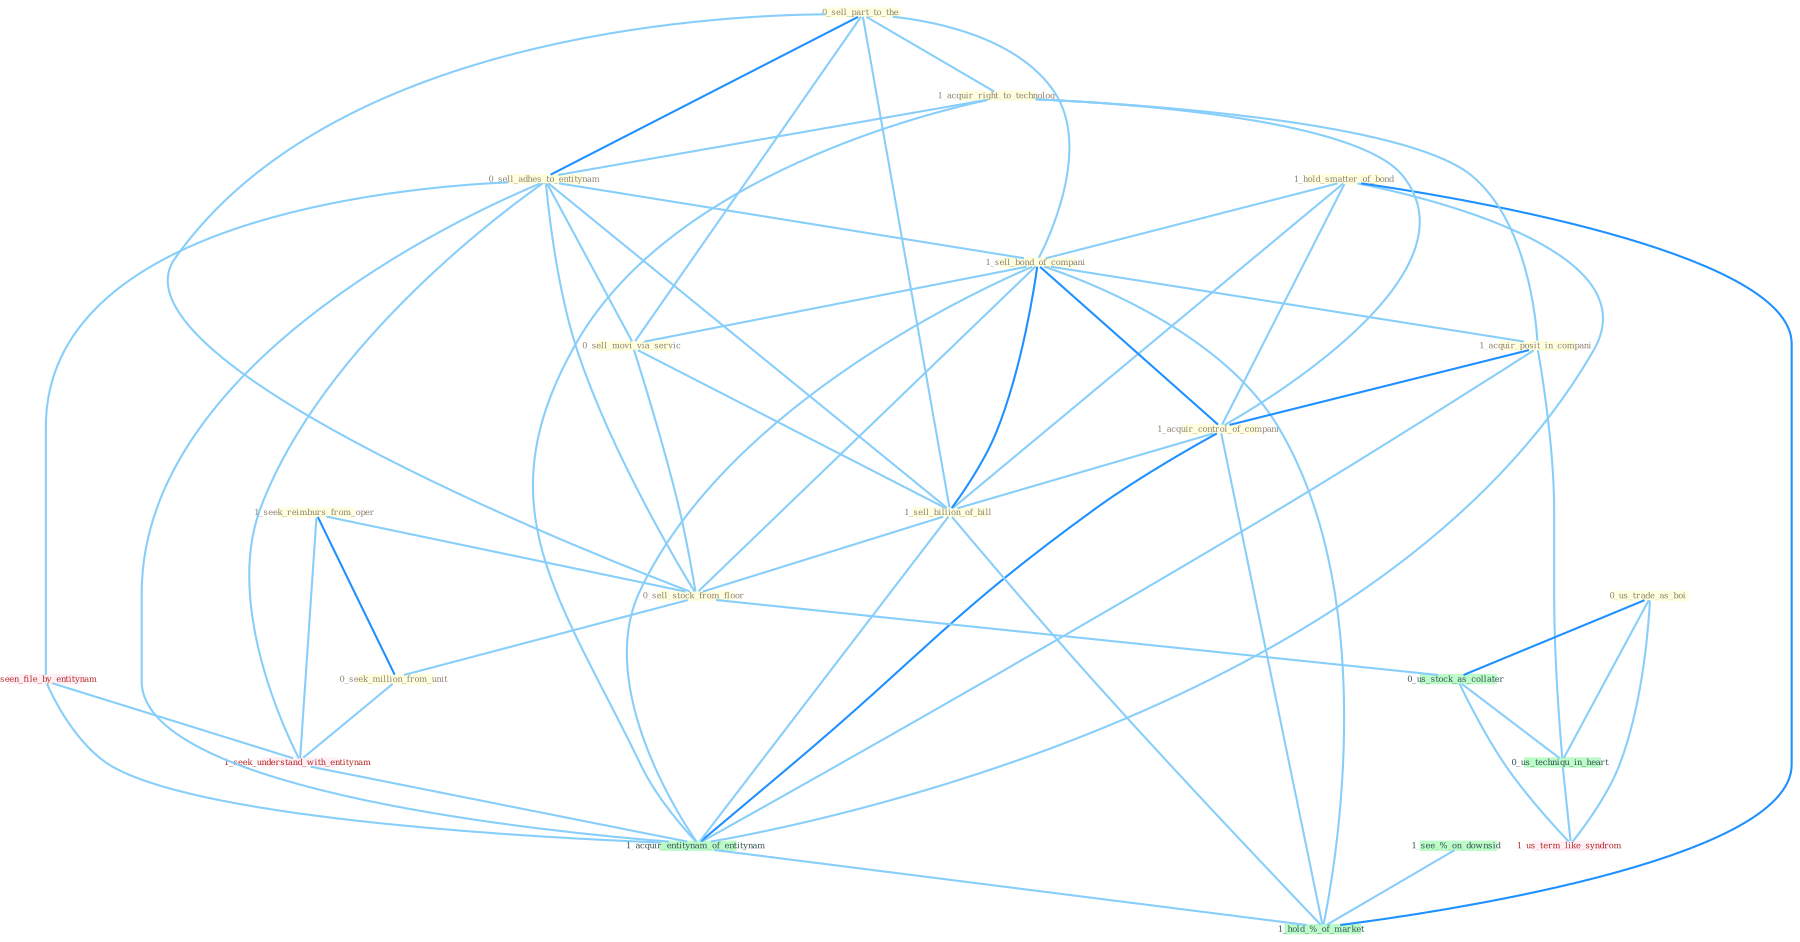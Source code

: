 Graph G{ 
    node
    [shape=polygon,style=filled,width=.5,height=.06,color="#BDFCC9",fixedsize=true,fontsize=4,
    fontcolor="#2f4f4f"];
    {node
    [color="#ffffe0", fontcolor="#8b7d6b"] "1_hold_smatter_of_bond " "0_sell_part_to_the " "1_acquir_right_to_technolog " "0_sell_adhes_to_entitynam " "1_sell_bond_of_compani " "1_acquir_posit_in_compani " "1_acquir_control_of_compani " "0_sell_movi_via_servic " "1_sell_billion_of_bill " "1_seek_reimburs_from_oper " "0_sell_stock_from_floor " "0_seek_million_from_unit " "0_us_trade_as_boi "}
{node [color="#fff0f5", fontcolor="#b22222"] "1_seen_file_by_entitynam " "1_seek_understand_with_entitynam " "1_us_term_like_syndrom "}
edge [color="#B0E2FF"];

	"1_hold_smatter_of_bond " -- "1_sell_bond_of_compani " [w="1", color="#87cefa" ];
	"1_hold_smatter_of_bond " -- "1_acquir_control_of_compani " [w="1", color="#87cefa" ];
	"1_hold_smatter_of_bond " -- "1_sell_billion_of_bill " [w="1", color="#87cefa" ];
	"1_hold_smatter_of_bond " -- "1_acquir_entitynam_of_entitynam " [w="1", color="#87cefa" ];
	"1_hold_smatter_of_bond " -- "1_hold_%_of_market " [w="2", color="#1e90ff" , len=0.8];
	"0_sell_part_to_the " -- "1_acquir_right_to_technolog " [w="1", color="#87cefa" ];
	"0_sell_part_to_the " -- "0_sell_adhes_to_entitynam " [w="2", color="#1e90ff" , len=0.8];
	"0_sell_part_to_the " -- "1_sell_bond_of_compani " [w="1", color="#87cefa" ];
	"0_sell_part_to_the " -- "0_sell_movi_via_servic " [w="1", color="#87cefa" ];
	"0_sell_part_to_the " -- "1_sell_billion_of_bill " [w="1", color="#87cefa" ];
	"0_sell_part_to_the " -- "0_sell_stock_from_floor " [w="1", color="#87cefa" ];
	"1_acquir_right_to_technolog " -- "0_sell_adhes_to_entitynam " [w="1", color="#87cefa" ];
	"1_acquir_right_to_technolog " -- "1_acquir_posit_in_compani " [w="1", color="#87cefa" ];
	"1_acquir_right_to_technolog " -- "1_acquir_control_of_compani " [w="1", color="#87cefa" ];
	"1_acquir_right_to_technolog " -- "1_acquir_entitynam_of_entitynam " [w="1", color="#87cefa" ];
	"0_sell_adhes_to_entitynam " -- "1_sell_bond_of_compani " [w="1", color="#87cefa" ];
	"0_sell_adhes_to_entitynam " -- "0_sell_movi_via_servic " [w="1", color="#87cefa" ];
	"0_sell_adhes_to_entitynam " -- "1_sell_billion_of_bill " [w="1", color="#87cefa" ];
	"0_sell_adhes_to_entitynam " -- "0_sell_stock_from_floor " [w="1", color="#87cefa" ];
	"0_sell_adhes_to_entitynam " -- "1_seen_file_by_entitynam " [w="1", color="#87cefa" ];
	"0_sell_adhes_to_entitynam " -- "1_seek_understand_with_entitynam " [w="1", color="#87cefa" ];
	"0_sell_adhes_to_entitynam " -- "1_acquir_entitynam_of_entitynam " [w="1", color="#87cefa" ];
	"1_sell_bond_of_compani " -- "1_acquir_posit_in_compani " [w="1", color="#87cefa" ];
	"1_sell_bond_of_compani " -- "1_acquir_control_of_compani " [w="2", color="#1e90ff" , len=0.8];
	"1_sell_bond_of_compani " -- "0_sell_movi_via_servic " [w="1", color="#87cefa" ];
	"1_sell_bond_of_compani " -- "1_sell_billion_of_bill " [w="2", color="#1e90ff" , len=0.8];
	"1_sell_bond_of_compani " -- "0_sell_stock_from_floor " [w="1", color="#87cefa" ];
	"1_sell_bond_of_compani " -- "1_acquir_entitynam_of_entitynam " [w="1", color="#87cefa" ];
	"1_sell_bond_of_compani " -- "1_hold_%_of_market " [w="1", color="#87cefa" ];
	"1_acquir_posit_in_compani " -- "1_acquir_control_of_compani " [w="2", color="#1e90ff" , len=0.8];
	"1_acquir_posit_in_compani " -- "1_acquir_entitynam_of_entitynam " [w="1", color="#87cefa" ];
	"1_acquir_posit_in_compani " -- "0_us_techniqu_in_heart " [w="1", color="#87cefa" ];
	"1_acquir_control_of_compani " -- "1_sell_billion_of_bill " [w="1", color="#87cefa" ];
	"1_acquir_control_of_compani " -- "1_acquir_entitynam_of_entitynam " [w="2", color="#1e90ff" , len=0.8];
	"1_acquir_control_of_compani " -- "1_hold_%_of_market " [w="1", color="#87cefa" ];
	"0_sell_movi_via_servic " -- "1_sell_billion_of_bill " [w="1", color="#87cefa" ];
	"0_sell_movi_via_servic " -- "0_sell_stock_from_floor " [w="1", color="#87cefa" ];
	"1_sell_billion_of_bill " -- "0_sell_stock_from_floor " [w="1", color="#87cefa" ];
	"1_sell_billion_of_bill " -- "1_acquir_entitynam_of_entitynam " [w="1", color="#87cefa" ];
	"1_sell_billion_of_bill " -- "1_hold_%_of_market " [w="1", color="#87cefa" ];
	"1_seek_reimburs_from_oper " -- "0_sell_stock_from_floor " [w="1", color="#87cefa" ];
	"1_seek_reimburs_from_oper " -- "0_seek_million_from_unit " [w="2", color="#1e90ff" , len=0.8];
	"1_seek_reimburs_from_oper " -- "1_seek_understand_with_entitynam " [w="1", color="#87cefa" ];
	"0_sell_stock_from_floor " -- "0_seek_million_from_unit " [w="1", color="#87cefa" ];
	"0_sell_stock_from_floor " -- "0_us_stock_as_collater " [w="1", color="#87cefa" ];
	"0_seek_million_from_unit " -- "1_seek_understand_with_entitynam " [w="1", color="#87cefa" ];
	"0_us_trade_as_boi " -- "0_us_stock_as_collater " [w="2", color="#1e90ff" , len=0.8];
	"0_us_trade_as_boi " -- "0_us_techniqu_in_heart " [w="1", color="#87cefa" ];
	"0_us_trade_as_boi " -- "1_us_term_like_syndrom " [w="1", color="#87cefa" ];
	"1_seen_file_by_entitynam " -- "1_seek_understand_with_entitynam " [w="1", color="#87cefa" ];
	"1_seen_file_by_entitynam " -- "1_acquir_entitynam_of_entitynam " [w="1", color="#87cefa" ];
	"0_us_stock_as_collater " -- "0_us_techniqu_in_heart " [w="1", color="#87cefa" ];
	"0_us_stock_as_collater " -- "1_us_term_like_syndrom " [w="1", color="#87cefa" ];
	"1_seek_understand_with_entitynam " -- "1_acquir_entitynam_of_entitynam " [w="1", color="#87cefa" ];
	"1_acquir_entitynam_of_entitynam " -- "1_hold_%_of_market " [w="1", color="#87cefa" ];
	"0_us_techniqu_in_heart " -- "1_us_term_like_syndrom " [w="1", color="#87cefa" ];
	"1_see_%_on_downsid " -- "1_hold_%_of_market " [w="1", color="#87cefa" ];
}
